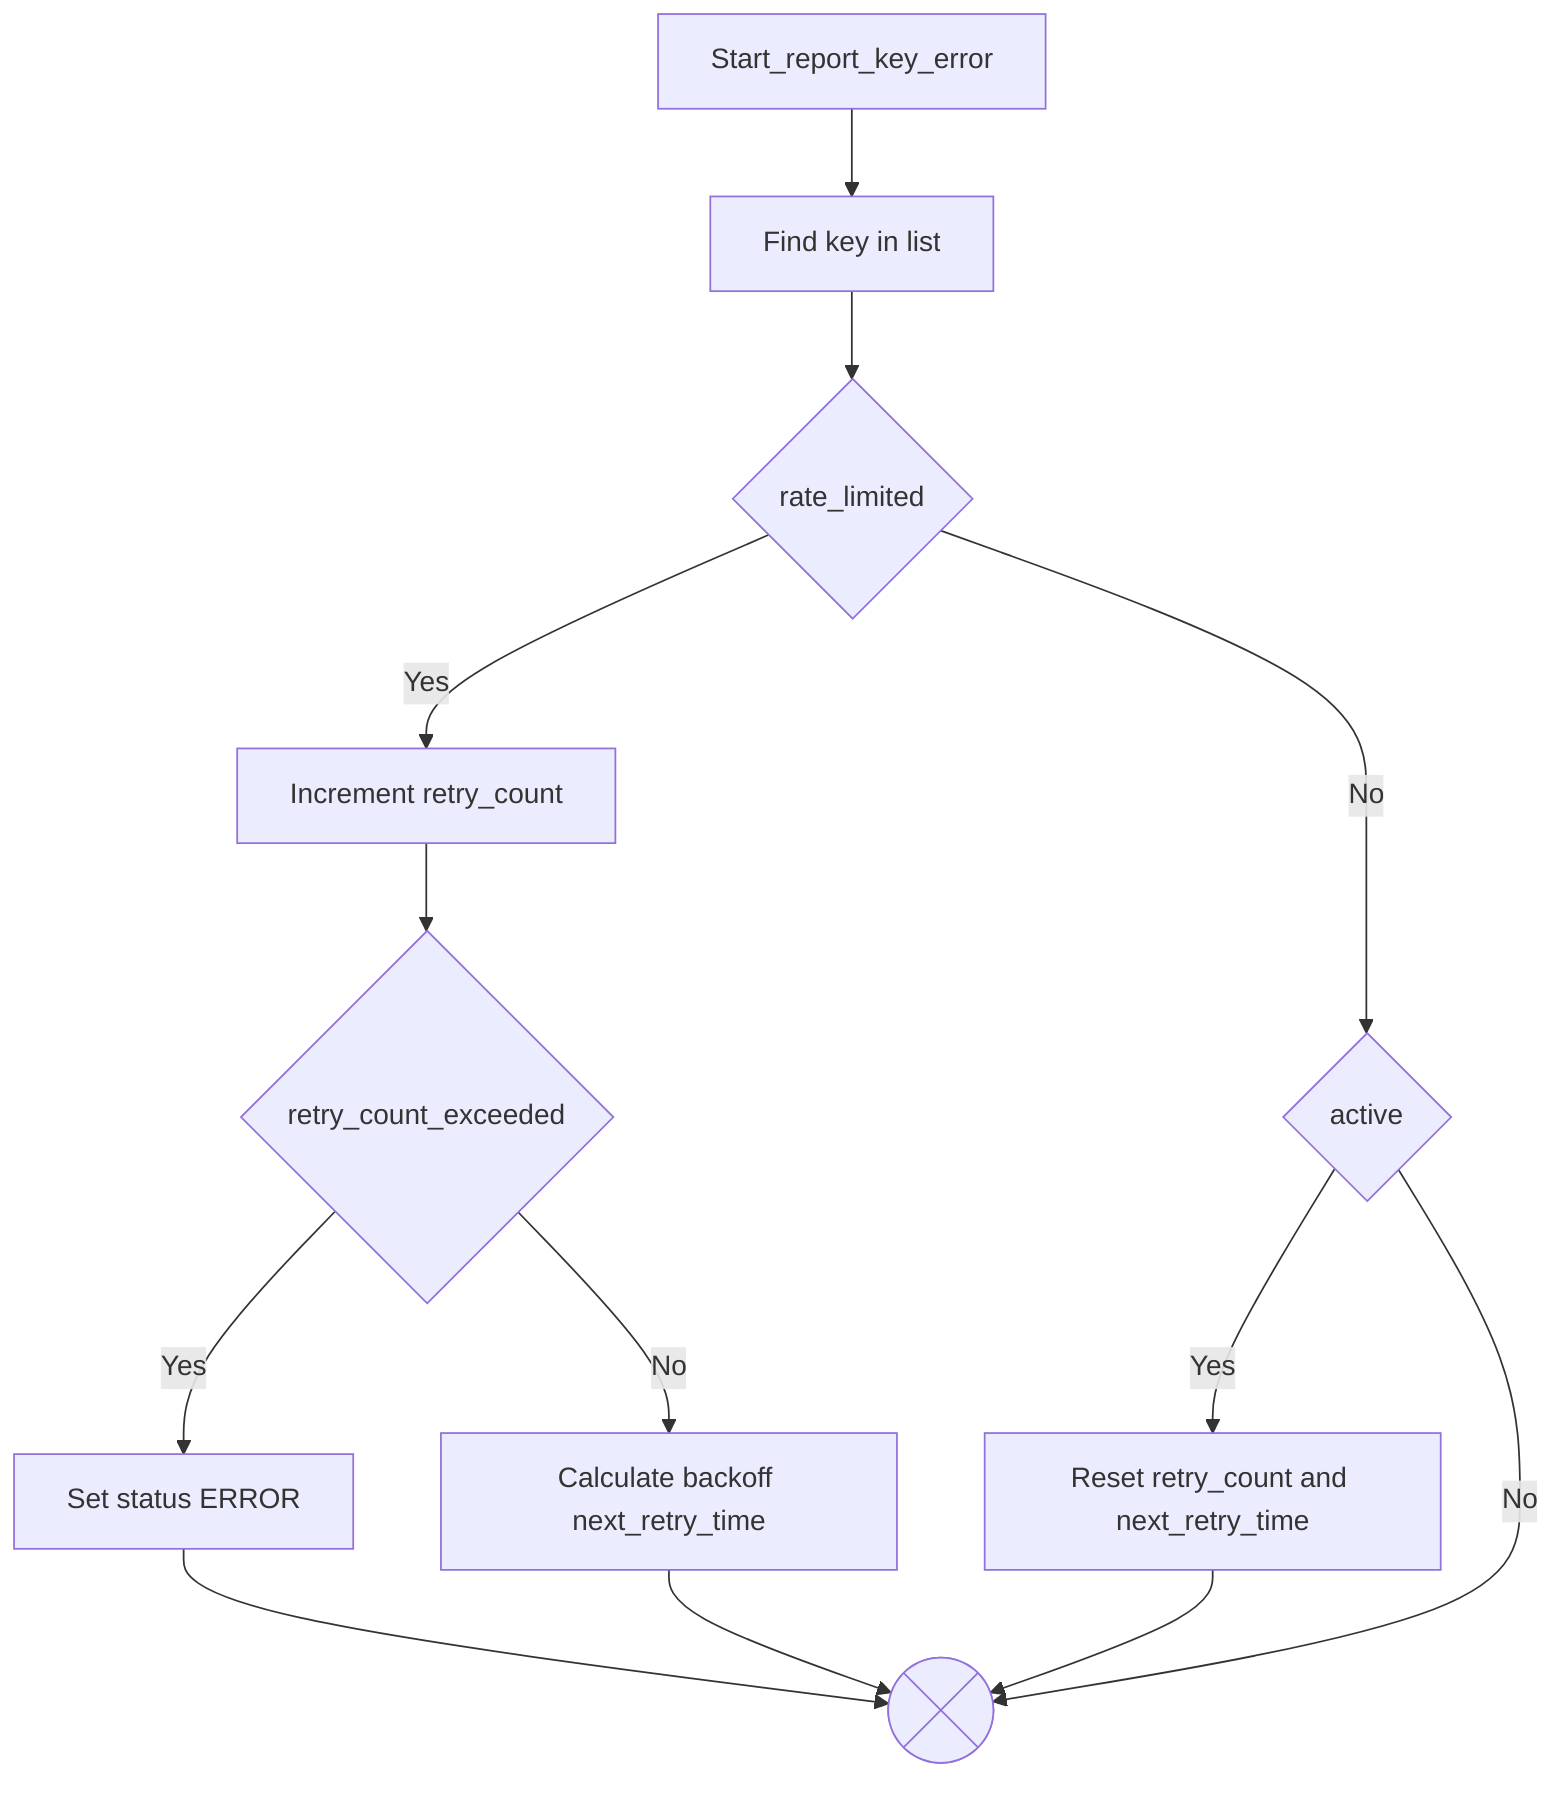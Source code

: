 flowchart TD
    %% =====================
    %% report_key_error(key, error_code)
    %% =====================
    H1[Start_report_key_error] --> I1[Find key in list]
    I1 --> J1{rate_limited}
    J1 -- Yes --> K1[Increment retry_count] --> L1{retry_count_exceeded}
    L1 -- Yes --> M1[Set status ERROR] --> T
    L1 -- No --> O1[Calculate backoff next_retry_time] --> T
    J1 -- No --> P1{active}
    P1 -- Yes --> Q1[Reset retry_count and next_retry_time] --> T
    P1 -- No --> T

    T@{ shape: summary}
